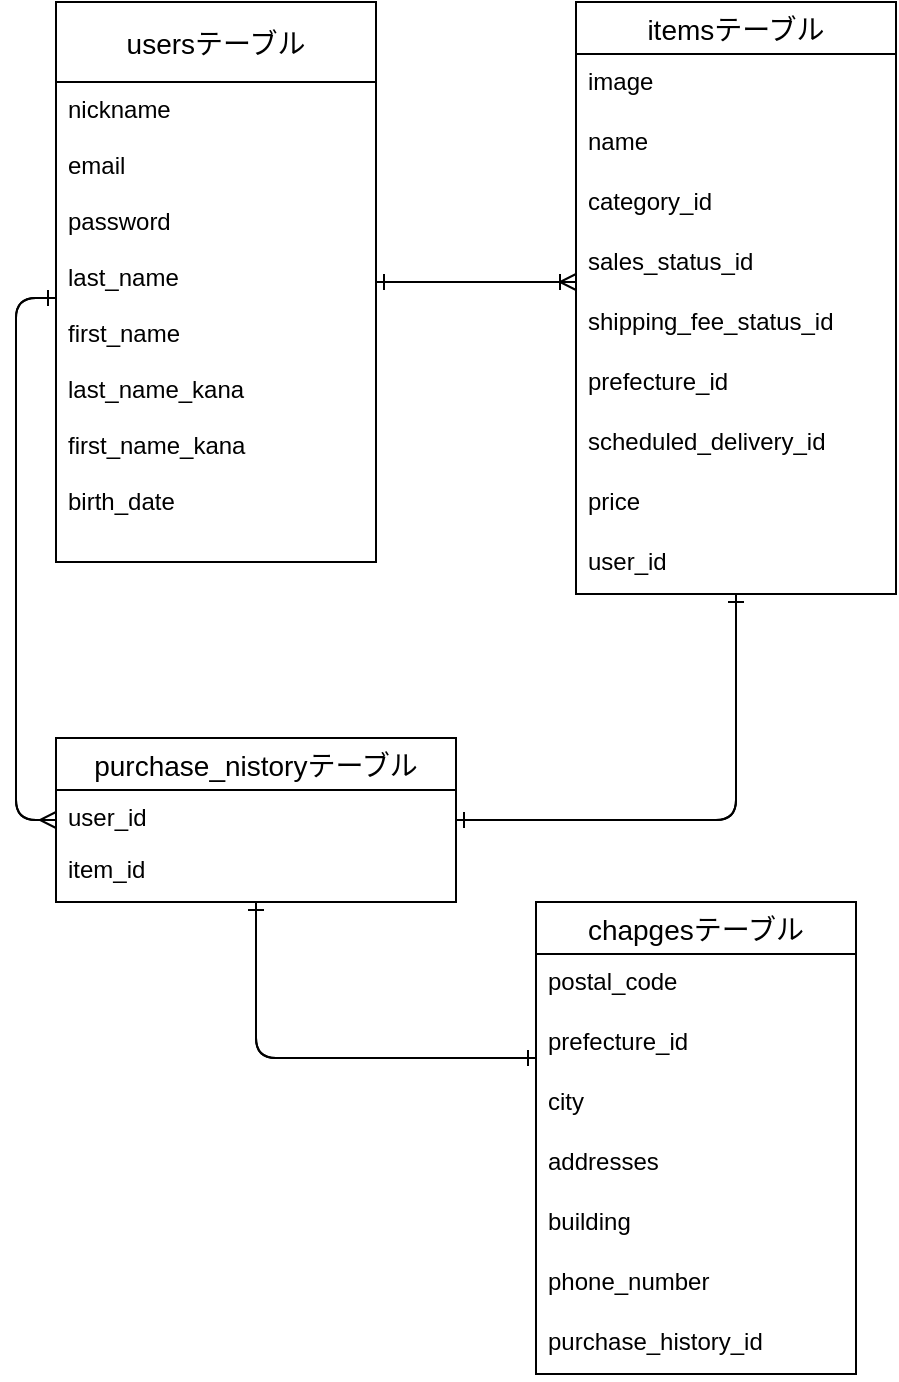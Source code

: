 <mxfile version="13.10.0" type="embed">
    <diagram id="ChIdCVwCuUAmBcs7PCsg" name="Page-1">
        <mxGraphModel dx="728" dy="680" grid="1" gridSize="10" guides="1" tooltips="1" connect="1" arrows="1" fold="1" page="1" pageScale="1" pageWidth="827" pageHeight="1169" math="0" shadow="0">
            <root>
                <mxCell id="0"/>
                <mxCell id="1" parent="0"/>
                <mxCell id="77" value="usersテーブル" style="swimlane;fontStyle=0;childLayout=stackLayout;horizontal=1;startSize=40;horizontalStack=0;resizeParent=1;resizeParentMax=0;resizeLast=0;collapsible=1;marginBottom=0;align=center;fontSize=14;" vertex="1" parent="1">
                    <mxGeometry x="120" y="112" width="160" height="280" as="geometry">
                        <mxRectangle x="80" y="120" width="120" height="40" as="alternateBounds"/>
                    </mxGeometry>
                </mxCell>
                <mxCell id="79" value="nickname&#10;&#10;email&#10;&#10;password&#10;&#10;last_name&#10;&#10;first_name&#10;&#10;last_name_kana&#10;&#10;first_name_kana&#10;&#10;birth_date" style="text;strokeColor=none;fillColor=none;spacingLeft=4;spacingRight=4;overflow=hidden;rotatable=0;points=[[0,0.5],[1,0.5]];portConstraint=eastwest;fontSize=12;" vertex="1" parent="77">
                    <mxGeometry y="40" width="160" height="240" as="geometry"/>
                </mxCell>
                <mxCell id="132" value="itemsテーブル" style="swimlane;fontStyle=0;childLayout=stackLayout;horizontal=1;startSize=26;horizontalStack=0;resizeParent=1;resizeParentMax=0;resizeLast=0;collapsible=1;marginBottom=0;align=center;fontSize=14;" vertex="1" parent="1">
                    <mxGeometry x="380" y="112" width="160" height="296" as="geometry">
                        <mxRectangle x="480" y="120" width="120" height="26" as="alternateBounds"/>
                    </mxGeometry>
                </mxCell>
                <mxCell id="133" value="image" style="text;strokeColor=none;fillColor=none;spacingLeft=4;spacingRight=4;overflow=hidden;rotatable=0;points=[[0,0.5],[1,0.5]];portConstraint=eastwest;fontSize=12;" vertex="1" parent="132">
                    <mxGeometry y="26" width="160" height="30" as="geometry"/>
                </mxCell>
                <mxCell id="134" value="name" style="text;strokeColor=none;fillColor=none;spacingLeft=4;spacingRight=4;overflow=hidden;rotatable=0;points=[[0,0.5],[1,0.5]];portConstraint=eastwest;fontSize=12;" vertex="1" parent="132">
                    <mxGeometry y="56" width="160" height="30" as="geometry"/>
                </mxCell>
                <mxCell id="135" value="category_id" style="text;strokeColor=none;fillColor=none;spacingLeft=4;spacingRight=4;overflow=hidden;rotatable=0;points=[[0,0.5],[1,0.5]];portConstraint=eastwest;fontSize=12;" vertex="1" parent="132">
                    <mxGeometry y="86" width="160" height="30" as="geometry"/>
                </mxCell>
                <mxCell id="136" value="sales_status_id" style="text;strokeColor=none;fillColor=none;spacingLeft=4;spacingRight=4;overflow=hidden;rotatable=0;points=[[0,0.5],[1,0.5]];portConstraint=eastwest;fontSize=12;" vertex="1" parent="132">
                    <mxGeometry y="116" width="160" height="30" as="geometry"/>
                </mxCell>
                <mxCell id="137" value="shipping_fee_status_id" style="text;strokeColor=none;fillColor=none;spacingLeft=4;spacingRight=4;overflow=hidden;rotatable=0;points=[[0,0.5],[1,0.5]];portConstraint=eastwest;fontSize=12;" vertex="1" parent="132">
                    <mxGeometry y="146" width="160" height="30" as="geometry"/>
                </mxCell>
                <mxCell id="138" value="prefecture_id" style="text;strokeColor=none;fillColor=none;spacingLeft=4;spacingRight=4;overflow=hidden;rotatable=0;points=[[0,0.5],[1,0.5]];portConstraint=eastwest;fontSize=12;" vertex="1" parent="132">
                    <mxGeometry y="176" width="160" height="30" as="geometry"/>
                </mxCell>
                <mxCell id="139" value="scheduled_delivery_id" style="text;strokeColor=none;fillColor=none;spacingLeft=4;spacingRight=4;overflow=hidden;rotatable=0;points=[[0,0.5],[1,0.5]];portConstraint=eastwest;fontSize=12;" vertex="1" parent="132">
                    <mxGeometry y="206" width="160" height="30" as="geometry"/>
                </mxCell>
                <mxCell id="140" value="price" style="text;strokeColor=none;fillColor=none;spacingLeft=4;spacingRight=4;overflow=hidden;rotatable=0;points=[[0,0.5],[1,0.5]];portConstraint=eastwest;fontSize=12;" vertex="1" parent="132">
                    <mxGeometry y="236" width="160" height="30" as="geometry"/>
                </mxCell>
                <mxCell id="141" value="user_id" style="text;strokeColor=none;fillColor=none;spacingLeft=4;spacingRight=4;overflow=hidden;rotatable=0;points=[[0,0.5],[1,0.5]];portConstraint=eastwest;fontSize=12;" vertex="1" parent="132">
                    <mxGeometry y="266" width="160" height="30" as="geometry"/>
                </mxCell>
                <mxCell id="142" value="purchase_nistoryテーブル" style="swimlane;fontStyle=0;childLayout=stackLayout;horizontal=1;startSize=26;horizontalStack=0;resizeParent=1;resizeParentMax=0;resizeLast=0;collapsible=1;marginBottom=0;align=center;fontSize=14;" vertex="1" parent="1">
                    <mxGeometry x="120" y="480" width="200" height="82" as="geometry"/>
                </mxCell>
                <mxCell id="143" value="user_id" style="text;strokeColor=none;fillColor=none;spacingLeft=4;spacingRight=4;overflow=hidden;rotatable=0;points=[[0,0.5],[1,0.5]];portConstraint=eastwest;fontSize=12;" vertex="1" parent="142">
                    <mxGeometry y="26" width="200" height="26" as="geometry"/>
                </mxCell>
                <mxCell id="144" value="item_id" style="text;strokeColor=none;fillColor=none;spacingLeft=4;spacingRight=4;overflow=hidden;rotatable=0;points=[[0,0.5],[1,0.5]];portConstraint=eastwest;fontSize=12;" vertex="1" parent="142">
                    <mxGeometry y="52" width="200" height="30" as="geometry"/>
                </mxCell>
                <mxCell id="146" value="chapgesテーブル" style="swimlane;fontStyle=0;childLayout=stackLayout;horizontal=1;startSize=26;horizontalStack=0;resizeParent=1;resizeParentMax=0;resizeLast=0;collapsible=1;marginBottom=0;align=center;fontSize=14;" vertex="1" parent="1">
                    <mxGeometry x="360" y="562" width="160" height="236" as="geometry"/>
                </mxCell>
                <mxCell id="147" value="postal_code" style="text;strokeColor=none;fillColor=none;spacingLeft=4;spacingRight=4;overflow=hidden;rotatable=0;points=[[0,0.5],[1,0.5]];portConstraint=eastwest;fontSize=12;" vertex="1" parent="146">
                    <mxGeometry y="26" width="160" height="30" as="geometry"/>
                </mxCell>
                <mxCell id="148" value="prefecture_id" style="text;strokeColor=none;fillColor=none;spacingLeft=4;spacingRight=4;overflow=hidden;rotatable=0;points=[[0,0.5],[1,0.5]];portConstraint=eastwest;fontSize=12;" vertex="1" parent="146">
                    <mxGeometry y="56" width="160" height="30" as="geometry"/>
                </mxCell>
                <mxCell id="149" value="city" style="text;strokeColor=none;fillColor=none;spacingLeft=4;spacingRight=4;overflow=hidden;rotatable=0;points=[[0,0.5],[1,0.5]];portConstraint=eastwest;fontSize=12;" vertex="1" parent="146">
                    <mxGeometry y="86" width="160" height="30" as="geometry"/>
                </mxCell>
                <mxCell id="154" value="addresses" style="text;strokeColor=none;fillColor=none;spacingLeft=4;spacingRight=4;overflow=hidden;rotatable=0;points=[[0,0.5],[1,0.5]];portConstraint=eastwest;fontSize=12;" vertex="1" parent="146">
                    <mxGeometry y="116" width="160" height="30" as="geometry"/>
                </mxCell>
                <mxCell id="155" value="building" style="text;strokeColor=none;fillColor=none;spacingLeft=4;spacingRight=4;overflow=hidden;rotatable=0;points=[[0,0.5],[1,0.5]];portConstraint=eastwest;fontSize=12;" vertex="1" parent="146">
                    <mxGeometry y="146" width="160" height="30" as="geometry"/>
                </mxCell>
                <mxCell id="156" value="phone_number" style="text;strokeColor=none;fillColor=none;spacingLeft=4;spacingRight=4;overflow=hidden;rotatable=0;points=[[0,0.5],[1,0.5]];portConstraint=eastwest;fontSize=12;" vertex="1" parent="146">
                    <mxGeometry y="176" width="160" height="30" as="geometry"/>
                </mxCell>
                <mxCell id="157" value="purchase_history_id" style="text;strokeColor=none;fillColor=none;spacingLeft=4;spacingRight=4;overflow=hidden;rotatable=0;points=[[0,0.5],[1,0.5]];portConstraint=eastwest;fontSize=12;" vertex="1" parent="146">
                    <mxGeometry y="206" width="160" height="30" as="geometry"/>
                </mxCell>
                <mxCell id="160" value="" style="edgeStyle=orthogonalEdgeStyle;fontSize=12;html=1;endArrow=ERone;endFill=1;" edge="1" parent="1" source="132" target="77">
                    <mxGeometry width="100" height="100" relative="1" as="geometry">
                        <mxPoint x="90" y="560" as="sourcePoint"/>
                        <mxPoint x="280" y="260" as="targetPoint"/>
                        <Array as="points">
                            <mxPoint x="360" y="252"/>
                            <mxPoint x="360" y="252"/>
                        </Array>
                    </mxGeometry>
                </mxCell>
                <mxCell id="161" value="" style="edgeStyle=orthogonalEdgeStyle;fontSize=12;html=1;endArrow=ERoneToMany;" edge="1" parent="1" source="77" target="132">
                    <mxGeometry width="100" height="100" relative="1" as="geometry">
                        <mxPoint x="40" y="470" as="sourcePoint"/>
                        <mxPoint x="140" y="370" as="targetPoint"/>
                        <Array as="points">
                            <mxPoint x="330" y="252"/>
                            <mxPoint x="330" y="252"/>
                        </Array>
                    </mxGeometry>
                </mxCell>
                <mxCell id="163" value="" style="edgeStyle=orthogonalEdgeStyle;fontSize=12;html=1;endArrow=ERmany;" edge="1" parent="1" source="77" target="142">
                    <mxGeometry width="100" height="100" relative="1" as="geometry">
                        <mxPoint x="60" y="540" as="sourcePoint"/>
                        <mxPoint x="160" y="440" as="targetPoint"/>
                        <Array as="points">
                            <mxPoint x="100" y="260"/>
                            <mxPoint x="100" y="521"/>
                        </Array>
                    </mxGeometry>
                </mxCell>
                <mxCell id="167" value="" style="edgeStyle=orthogonalEdgeStyle;fontSize=12;html=1;endArrow=ERone;endFill=1;" edge="1" parent="1" source="142" target="77">
                    <mxGeometry width="100" height="100" relative="1" as="geometry">
                        <mxPoint x="330" y="470" as="sourcePoint"/>
                        <mxPoint x="430" y="370" as="targetPoint"/>
                        <Array as="points">
                            <mxPoint x="100" y="521"/>
                            <mxPoint x="100" y="260"/>
                        </Array>
                    </mxGeometry>
                </mxCell>
                <mxCell id="168" value="" style="edgeStyle=orthogonalEdgeStyle;fontSize=12;html=1;endArrow=ERone;endFill=1;" edge="1" parent="1" source="142" target="132">
                    <mxGeometry width="100" height="100" relative="1" as="geometry">
                        <mxPoint x="330" y="530" as="sourcePoint"/>
                        <mxPoint x="660" y="200" as="targetPoint"/>
                    </mxGeometry>
                </mxCell>
                <mxCell id="169" value="" style="edgeStyle=orthogonalEdgeStyle;fontSize=12;html=1;endArrow=ERone;endFill=1;" edge="1" parent="1" source="132" target="142">
                    <mxGeometry width="100" height="100" relative="1" as="geometry">
                        <mxPoint x="690" y="270" as="sourcePoint"/>
                        <mxPoint x="430" y="390" as="targetPoint"/>
                        <Array as="points">
                            <mxPoint x="460" y="521"/>
                        </Array>
                    </mxGeometry>
                </mxCell>
                <mxCell id="170" value="" style="edgeStyle=orthogonalEdgeStyle;fontSize=12;html=1;endArrow=ERone;endFill=1;" edge="1" parent="1" source="142" target="146">
                    <mxGeometry width="100" height="100" relative="1" as="geometry">
                        <mxPoint x="330" y="660" as="sourcePoint"/>
                        <mxPoint x="430" y="560" as="targetPoint"/>
                        <Array as="points">
                            <mxPoint x="220" y="640"/>
                        </Array>
                    </mxGeometry>
                </mxCell>
                <mxCell id="171" value="" style="edgeStyle=orthogonalEdgeStyle;fontSize=12;html=1;endArrow=ERone;endFill=1;" edge="1" parent="1" source="146" target="142">
                    <mxGeometry width="100" height="100" relative="1" as="geometry">
                        <mxPoint x="330" y="660" as="sourcePoint"/>
                        <mxPoint x="430" y="560" as="targetPoint"/>
                        <Array as="points">
                            <mxPoint x="220" y="640"/>
                        </Array>
                    </mxGeometry>
                </mxCell>
            </root>
        </mxGraphModel>
    </diagram>
</mxfile>